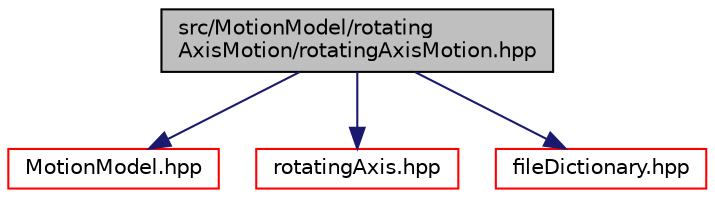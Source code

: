 digraph "src/MotionModel/rotatingAxisMotion/rotatingAxisMotion.hpp"
{
 // LATEX_PDF_SIZE
  edge [fontname="Helvetica",fontsize="10",labelfontname="Helvetica",labelfontsize="10"];
  node [fontname="Helvetica",fontsize="10",shape=record];
  Node1 [label="src/MotionModel/rotating\lAxisMotion/rotatingAxisMotion.hpp",height=0.2,width=0.4,color="black", fillcolor="grey75", style="filled", fontcolor="black",tooltip=" "];
  Node1 -> Node2 [color="midnightblue",fontsize="10",style="solid",fontname="Helvetica"];
  Node2 [label="MotionModel.hpp",height=0.2,width=0.4,color="red", fillcolor="white", style="filled",URL="$MotionModel_8hpp.html",tooltip=" "];
  Node1 -> Node101 [color="midnightblue",fontsize="10",style="solid",fontname="Helvetica"];
  Node101 [label="rotatingAxis.hpp",height=0.2,width=0.4,color="red", fillcolor="white", style="filled",URL="$rotatingAxis_8hpp.html",tooltip=" "];
  Node1 -> Node106 [color="midnightblue",fontsize="10",style="solid",fontname="Helvetica"];
  Node106 [label="fileDictionary.hpp",height=0.2,width=0.4,color="red", fillcolor="white", style="filled",URL="$fileDictionary_8hpp.html",tooltip=" "];
}
